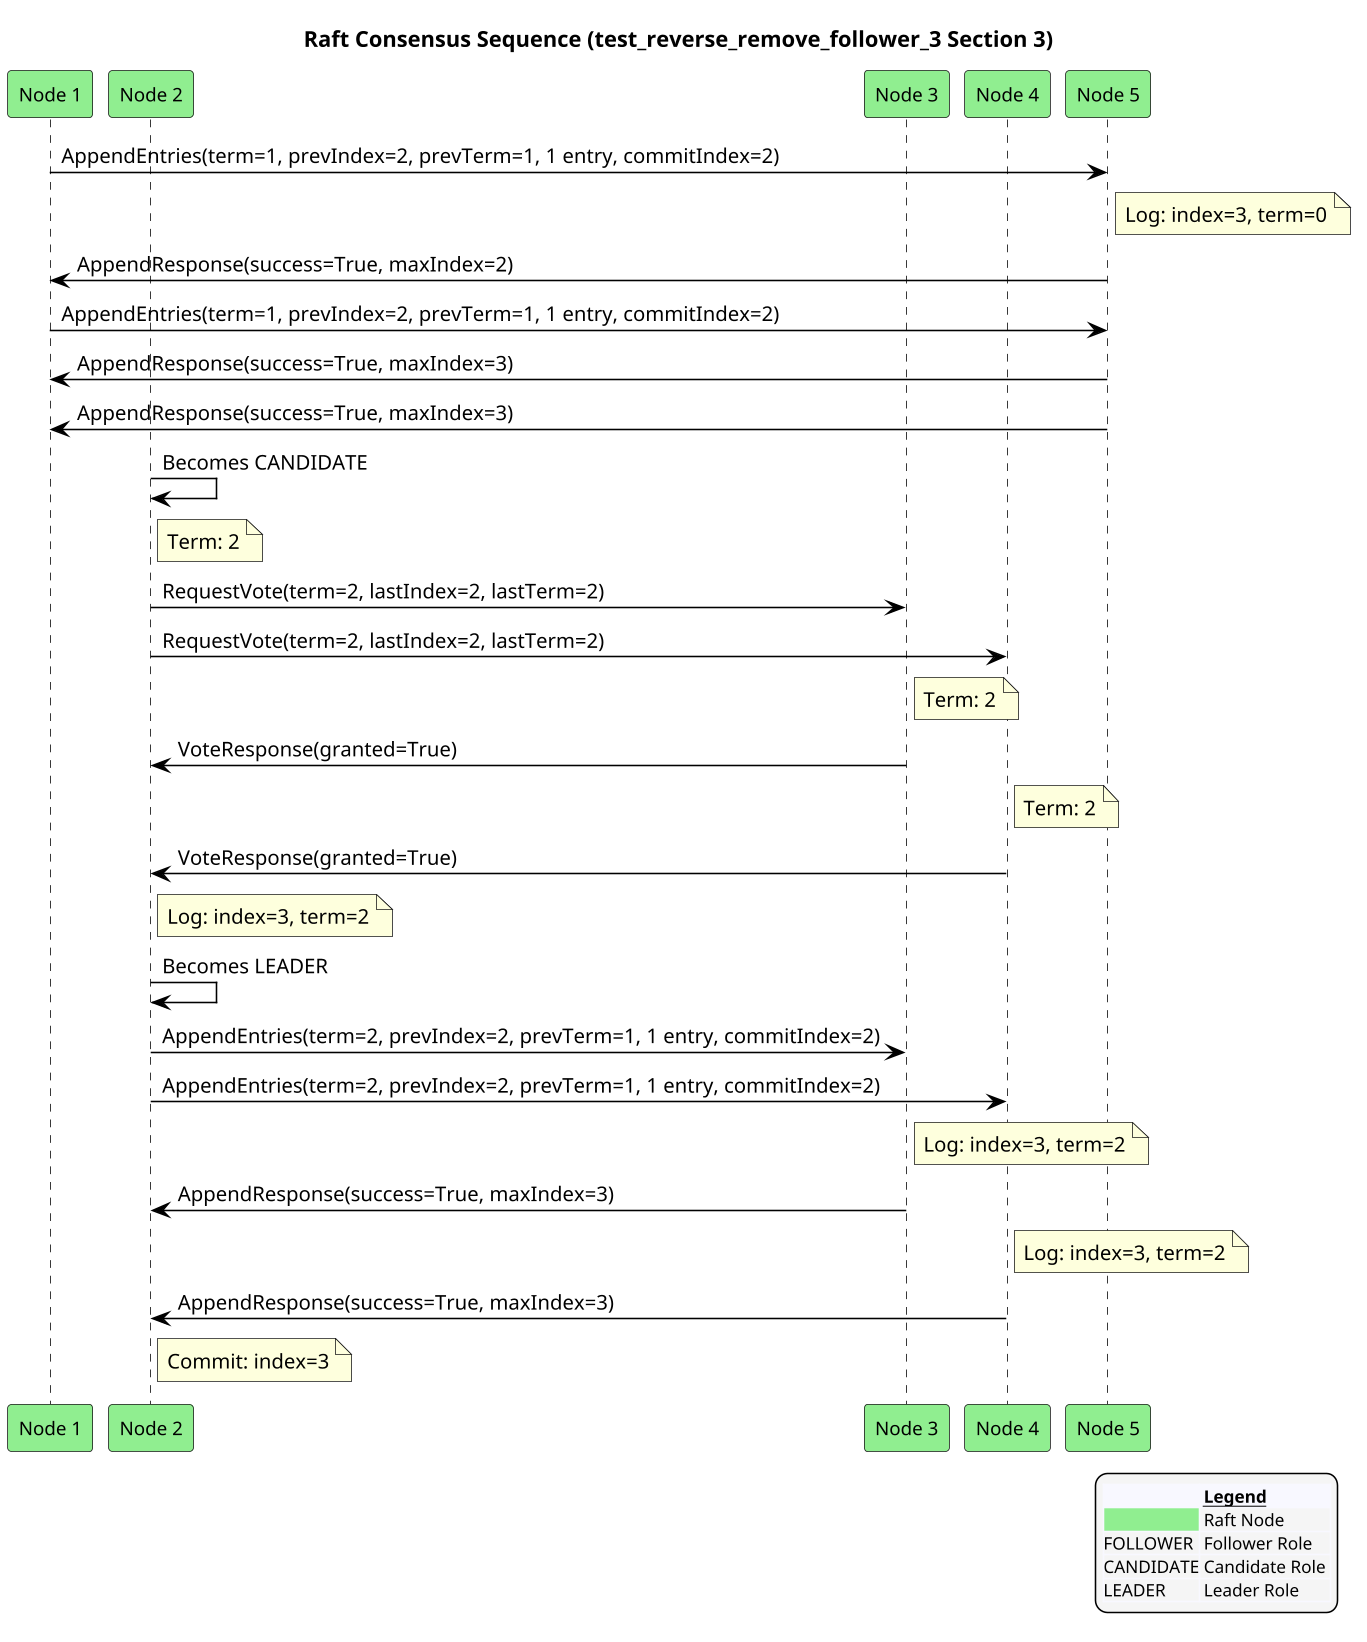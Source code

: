 @startuml
!pragma ratio 0.7
skinparam dpi 150
skinparam monochrome false
skinparam sequence {
  ArrowColor Black
  ActorBorderColor Black
  LifeLineBorderColor Black
  ParticipantFontSize 12
  Padding 10
}
skinparam legend {
  BackgroundColor #F5F5F5
  FontSize 11
}
title Raft Consensus Sequence (test_reverse_remove_follower_3 Section 3)

participant "Node 1" as n1 order 10 #Lightgreen
participant "Node 2" as n2 order 20 #Lightgreen
participant "Node 3" as n3 order 30 #Lightgreen
participant "Node 4" as n4 order 40 #Lightgreen
participant "Node 5" as n5 order 50 #Lightgreen
n1 -> n5: AppendEntries(term=1, prevIndex=2, prevTerm=1, 1 entry, commitIndex=2)
note right of n5: Log: index=3, term=0
n5 -> n1: AppendResponse(success=True, maxIndex=2)
n1 -> n5: AppendEntries(term=1, prevIndex=2, prevTerm=1, 1 entry, commitIndex=2)
n5 -> n1: AppendResponse(success=True, maxIndex=3)
n5 -> n1: AppendResponse(success=True, maxIndex=3)
n2 -> n2: Becomes CANDIDATE
note right of n2: Term: 2
n2 -> n3: RequestVote(term=2, lastIndex=2, lastTerm=2)
n2 -> n4: RequestVote(term=2, lastIndex=2, lastTerm=2)
note right of n3: Term: 2
n3 -> n2: VoteResponse(granted=True)
note right of n4: Term: 2
n4 -> n2: VoteResponse(granted=True)
note right of n2: Log: index=3, term=2
n2 -> n2: Becomes LEADER
n2 -> n3: AppendEntries(term=2, prevIndex=2, prevTerm=1, 1 entry, commitIndex=2)
n2 -> n4: AppendEntries(term=2, prevIndex=2, prevTerm=1, 1 entry, commitIndex=2)
note right of n3: Log: index=3, term=2
n3 -> n2: AppendResponse(success=True, maxIndex=3)
note right of n4: Log: index=3, term=2
n4 -> n2: AppendResponse(success=True, maxIndex=3)
note right of n2: Commit: index=3

legend right
  <#GhostWhite,#GhostWhite>|      |= __Legend__ |
  |<#Lightgreen>| Raft Node |
  |FOLLOWER| Follower Role |
  |CANDIDATE| Candidate Role |
  |LEADER| Leader Role |
endlegend
@enduml
